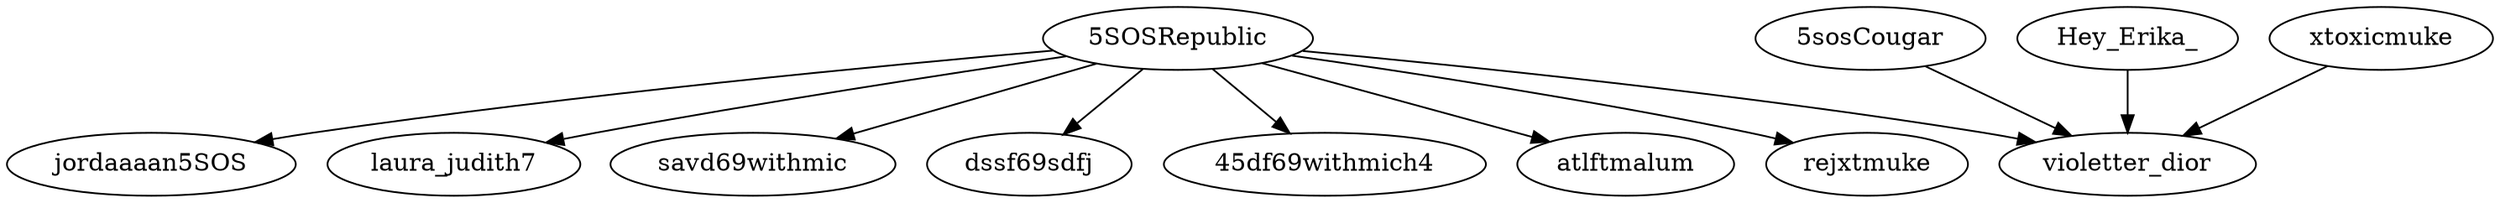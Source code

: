 strict digraph {
"5SOSRepublic" -> "jordaaaan5SOS"
"5SOSRepublic" -> "laura_judith7"
"5SOSRepublic" -> "savd69withmic"
"5SOSRepublic" -> "dssf69sdfj"
"5SOSRepublic" -> "45df69withmich4"
"5SOSRepublic" -> "atlftmalum"
"5SOSRepublic" -> "violetter_dior"
"5SOSRepublic" -> "rejxtmuke"
"5sosCougar" -> "violetter_dior"
"Hey_Erika_" -> "violetter_dior"
"xtoxicmuke" -> "violetter_dior"
}